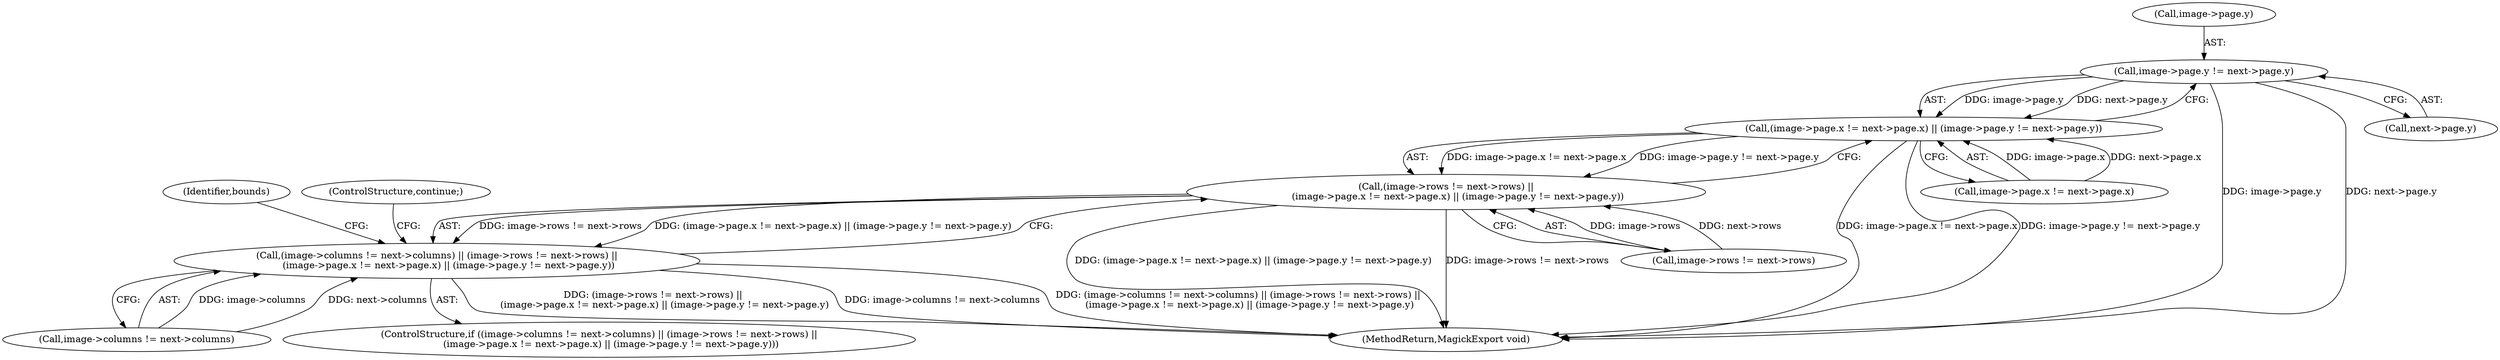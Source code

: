 digraph "0_ImageMagick6_4f31d78716ac94c85c244efcea368fea202e2ed4@pointer" {
"1000198" [label="(Call,image->page.y != next->page.y)"];
"1000186" [label="(Call,(image->page.x != next->page.x) || (image->page.y != next->page.y))"];
"1000178" [label="(Call,(image->rows != next->rows) ||\n        (image->page.x != next->page.x) || (image->page.y != next->page.y))"];
"1000170" [label="(Call,(image->columns != next->columns) || (image->rows != next->rows) ||\n        (image->page.x != next->page.x) || (image->page.y != next->page.y))"];
"1000211" [label="(Identifier,bounds)"];
"1000286" [label="(MethodReturn,MagickExport void)"];
"1000171" [label="(Call,image->columns != next->columns)"];
"1000187" [label="(Call,image->page.x != next->page.x)"];
"1000199" [label="(Call,image->page.y)"];
"1000170" [label="(Call,(image->columns != next->columns) || (image->rows != next->rows) ||\n        (image->page.x != next->page.x) || (image->page.y != next->page.y))"];
"1000178" [label="(Call,(image->rows != next->rows) ||\n        (image->page.x != next->page.x) || (image->page.y != next->page.y))"];
"1000169" [label="(ControlStructure,if ((image->columns != next->columns) || (image->rows != next->rows) ||\n        (image->page.x != next->page.x) || (image->page.y != next->page.y)))"];
"1000179" [label="(Call,image->rows != next->rows)"];
"1000209" [label="(ControlStructure,continue;)"];
"1000186" [label="(Call,(image->page.x != next->page.x) || (image->page.y != next->page.y))"];
"1000198" [label="(Call,image->page.y != next->page.y)"];
"1000204" [label="(Call,next->page.y)"];
"1000198" -> "1000186"  [label="AST: "];
"1000198" -> "1000204"  [label="CFG: "];
"1000199" -> "1000198"  [label="AST: "];
"1000204" -> "1000198"  [label="AST: "];
"1000186" -> "1000198"  [label="CFG: "];
"1000198" -> "1000286"  [label="DDG: image->page.y"];
"1000198" -> "1000286"  [label="DDG: next->page.y"];
"1000198" -> "1000186"  [label="DDG: image->page.y"];
"1000198" -> "1000186"  [label="DDG: next->page.y"];
"1000186" -> "1000178"  [label="AST: "];
"1000186" -> "1000187"  [label="CFG: "];
"1000187" -> "1000186"  [label="AST: "];
"1000178" -> "1000186"  [label="CFG: "];
"1000186" -> "1000286"  [label="DDG: image->page.x != next->page.x"];
"1000186" -> "1000286"  [label="DDG: image->page.y != next->page.y"];
"1000186" -> "1000178"  [label="DDG: image->page.x != next->page.x"];
"1000186" -> "1000178"  [label="DDG: image->page.y != next->page.y"];
"1000187" -> "1000186"  [label="DDG: image->page.x"];
"1000187" -> "1000186"  [label="DDG: next->page.x"];
"1000178" -> "1000170"  [label="AST: "];
"1000178" -> "1000179"  [label="CFG: "];
"1000179" -> "1000178"  [label="AST: "];
"1000170" -> "1000178"  [label="CFG: "];
"1000178" -> "1000286"  [label="DDG: (image->page.x != next->page.x) || (image->page.y != next->page.y)"];
"1000178" -> "1000286"  [label="DDG: image->rows != next->rows"];
"1000178" -> "1000170"  [label="DDG: image->rows != next->rows"];
"1000178" -> "1000170"  [label="DDG: (image->page.x != next->page.x) || (image->page.y != next->page.y)"];
"1000179" -> "1000178"  [label="DDG: image->rows"];
"1000179" -> "1000178"  [label="DDG: next->rows"];
"1000170" -> "1000169"  [label="AST: "];
"1000170" -> "1000171"  [label="CFG: "];
"1000171" -> "1000170"  [label="AST: "];
"1000209" -> "1000170"  [label="CFG: "];
"1000211" -> "1000170"  [label="CFG: "];
"1000170" -> "1000286"  [label="DDG: (image->rows != next->rows) ||\n        (image->page.x != next->page.x) || (image->page.y != next->page.y)"];
"1000170" -> "1000286"  [label="DDG: image->columns != next->columns"];
"1000170" -> "1000286"  [label="DDG: (image->columns != next->columns) || (image->rows != next->rows) ||\n        (image->page.x != next->page.x) || (image->page.y != next->page.y)"];
"1000171" -> "1000170"  [label="DDG: image->columns"];
"1000171" -> "1000170"  [label="DDG: next->columns"];
}
